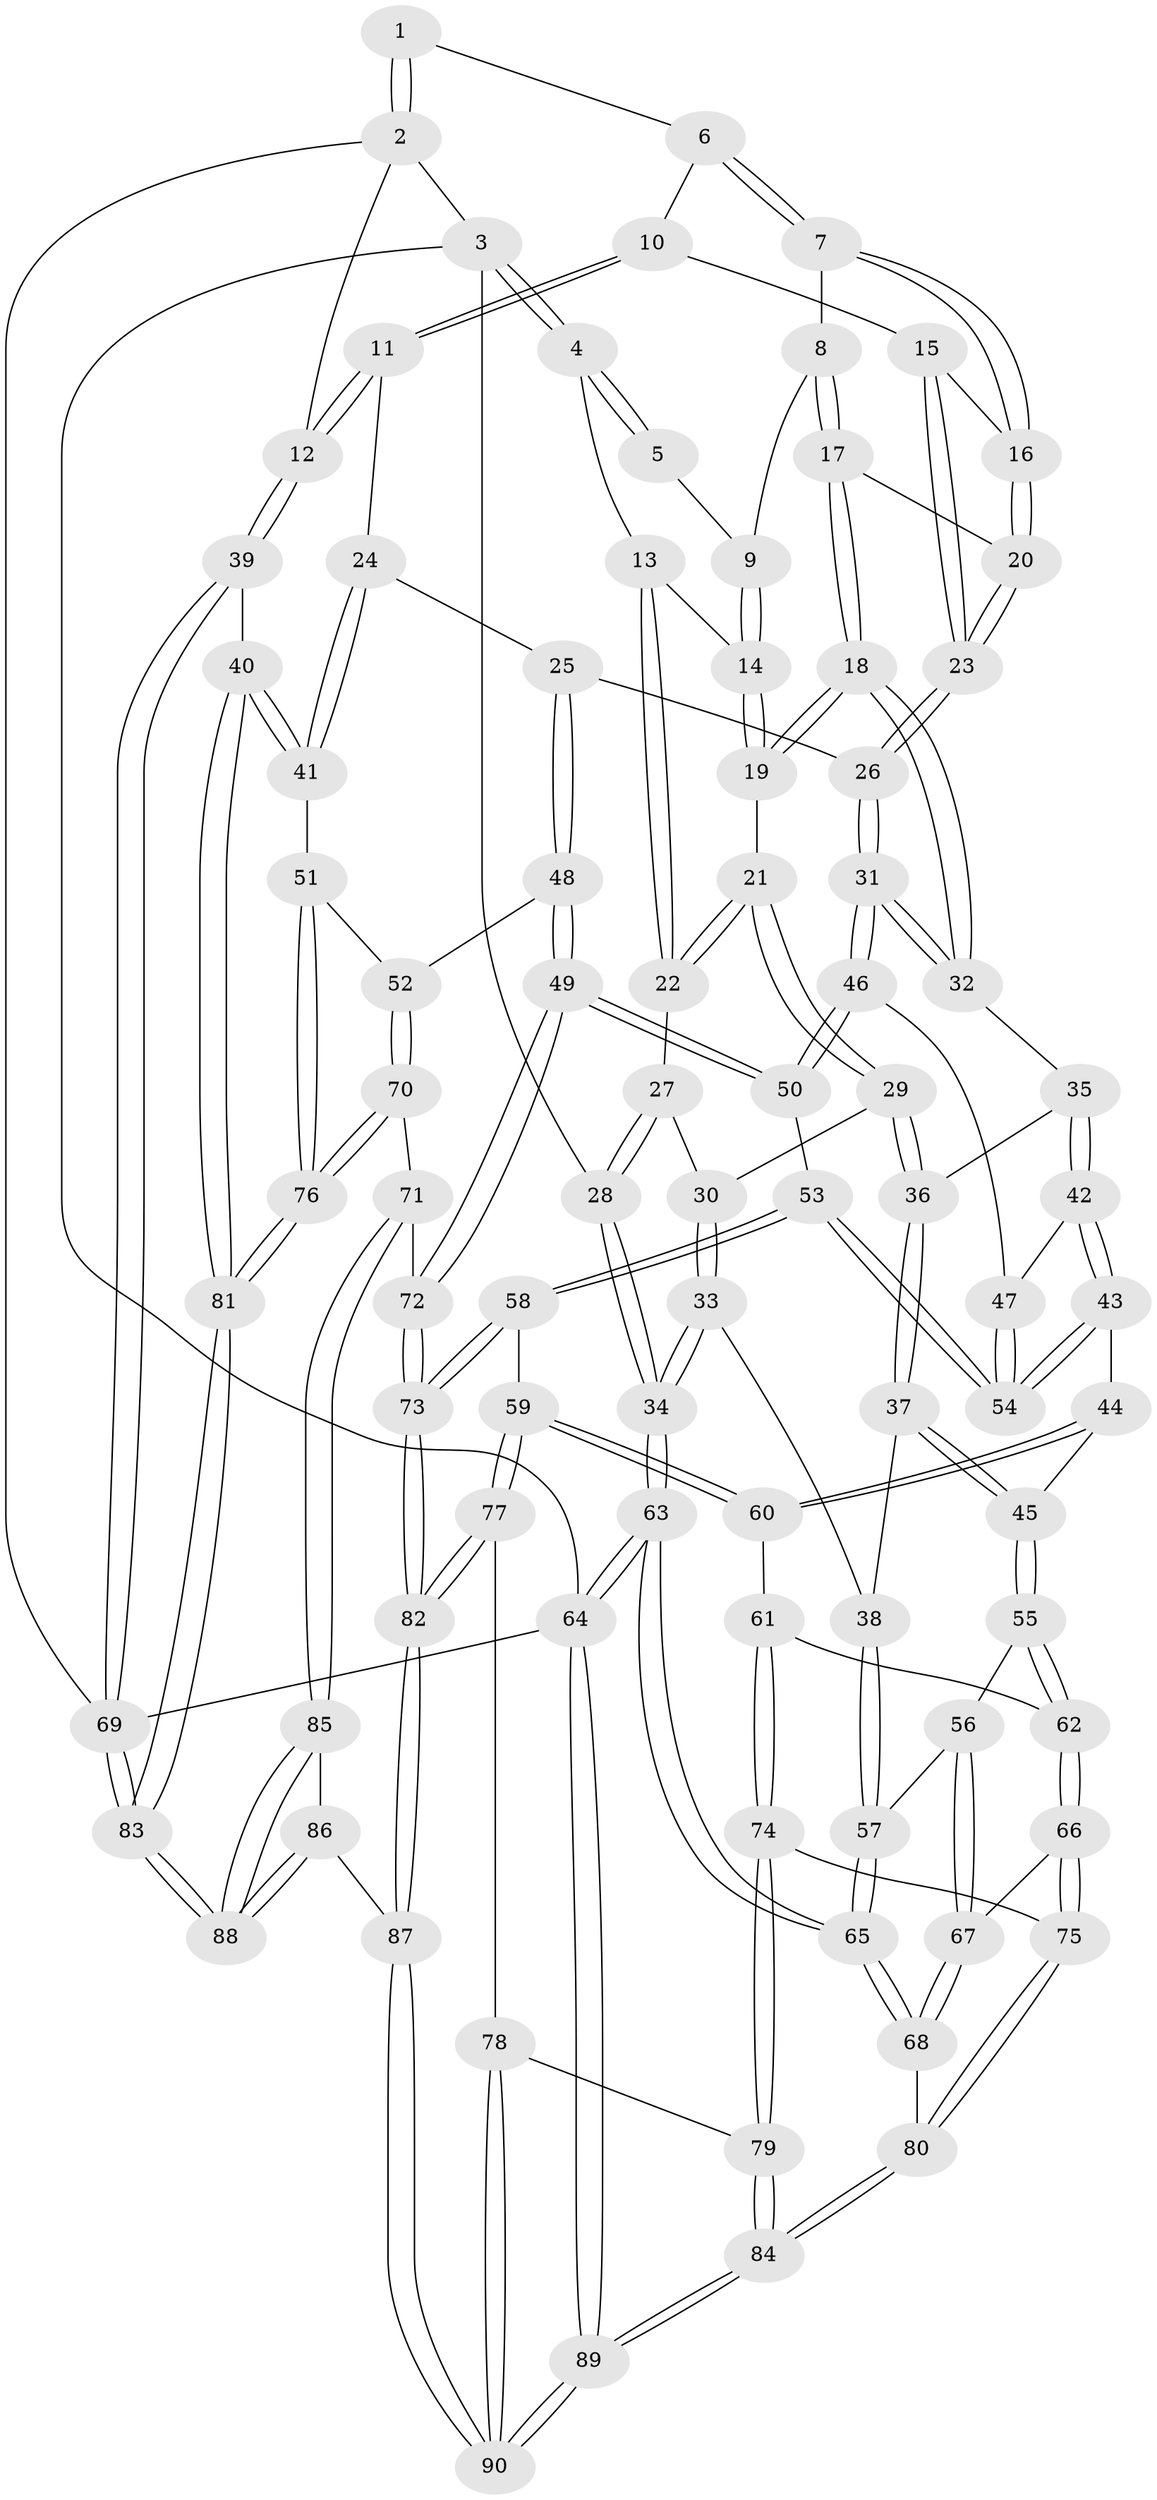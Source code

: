 // Generated by graph-tools (version 1.1) at 2025/27/03/09/25 03:27:14]
// undirected, 90 vertices, 222 edges
graph export_dot {
graph [start="1"]
  node [color=gray90,style=filled];
  1 [pos="+0.5669191085570632+0"];
  2 [pos="+1+0"];
  3 [pos="+0+0"];
  4 [pos="+0+0"];
  5 [pos="+0.45490202849249545+0"];
  6 [pos="+0.5888675416434354+0.020953721420629637"];
  7 [pos="+0.5057423229465586+0.17578798229886053"];
  8 [pos="+0.4619216854936112+0.16329208934112854"];
  9 [pos="+0.39749715850745043+0.07802317155386834"];
  10 [pos="+0.6516337016524899+0.15099183963113533"];
  11 [pos="+0.9994729227957018+0.16922625883452133"];
  12 [pos="+1+0.0752319096449739"];
  13 [pos="+0.19408119901861387+0.10528538320826766"];
  14 [pos="+0.28532378955423543+0.14601670078204065"];
  15 [pos="+0.5984796392943336+0.20905990080844336"];
  16 [pos="+0.511839130905039+0.18139355394726348"];
  17 [pos="+0.37343405663632756+0.29558061864916796"];
  18 [pos="+0.3379776276032546+0.31124751168809833"];
  19 [pos="+0.31565838743038244+0.2964114155660951"];
  20 [pos="+0.4875039527528523+0.301458847284217"];
  21 [pos="+0.22395736079870215+0.31476333543998936"];
  22 [pos="+0.1531588077805722+0.2724481824044683"];
  23 [pos="+0.6301386737193587+0.3986335752468828"];
  24 [pos="+0.7742799595973212+0.3607507795716031"];
  25 [pos="+0.6745520434822417+0.42070966763733963"];
  26 [pos="+0.6394621155516039+0.4147431813115364"];
  27 [pos="+0.09751073926711863+0.27757130823340875"];
  28 [pos="+0+0.28292766811023284"];
  29 [pos="+0.1894797970759646+0.3768651523911527"];
  30 [pos="+0.14751472819531508+0.37517222093133445"];
  31 [pos="+0.5623455176987116+0.46387112352687115"];
  32 [pos="+0.3507789449675619+0.37177368515959464"];
  33 [pos="+0+0.41621299010995355"];
  34 [pos="+0+0.39215425944741245"];
  35 [pos="+0.31676492547411217+0.47012700855474976"];
  36 [pos="+0.19150928382449317+0.46382302513091733"];
  37 [pos="+0.14118822563211467+0.5053930618199153"];
  38 [pos="+0.061566224309284844+0.511472683427558"];
  39 [pos="+1+0.6323297515389623"];
  40 [pos="+1+0.6352586645718432"];
  41 [pos="+0.9628457602928304+0.6295405481782325"];
  42 [pos="+0.3370105975522092+0.523001054626709"];
  43 [pos="+0.3339702953017967+0.5518490863839672"];
  44 [pos="+0.3284778979111038+0.5579527291522831"];
  45 [pos="+0.21464370639147698+0.5905986588009949"];
  46 [pos="+0.5528646478419933+0.47755207984314596"];
  47 [pos="+0.5234785182643268+0.48647160883545015"];
  48 [pos="+0.7420563330440599+0.5824558034035127"];
  49 [pos="+0.6055461222323899+0.7409462847716117"];
  50 [pos="+0.5184028819243225+0.6487384654807236"];
  51 [pos="+0.9056002404095135+0.6352214544190178"];
  52 [pos="+0.8257724123699263+0.6242278169996394"];
  53 [pos="+0.45407972006967523+0.6554799742997933"];
  54 [pos="+0.3965979256130632+0.5956230748206305"];
  55 [pos="+0.20311041994419166+0.6443653135725338"];
  56 [pos="+0.09969655838574314+0.6497089808376917"];
  57 [pos="+0.09554026141573867+0.6479963040473545"];
  58 [pos="+0.3726545616701486+0.7374656945822976"];
  59 [pos="+0.3635668182216692+0.7423159844761131"];
  60 [pos="+0.3068426134985832+0.7013846840079588"];
  61 [pos="+0.25933174370966294+0.7029747165583442"];
  62 [pos="+0.22580819103115166+0.6871891132267404"];
  63 [pos="+0+0.793480987877048"];
  64 [pos="+0+1"];
  65 [pos="+0+0.7797854542869299"];
  66 [pos="+0.16056865184750488+0.7387521378436273"];
  67 [pos="+0.14604439665713057+0.7320337704450095"];
  68 [pos="+0+0.7841148813004958"];
  69 [pos="+1+1"];
  70 [pos="+0.7353087285597869+0.8134206864955711"];
  71 [pos="+0.6819485741741996+0.8067700198580494"];
  72 [pos="+0.6084144615676771+0.7647512150175919"];
  73 [pos="+0.5632870698178533+0.8096946901358671"];
  74 [pos="+0.22063830474882246+0.8265719742997591"];
  75 [pos="+0.16996302190818072+0.8112249649140517"];
  76 [pos="+0.7951711305077531+0.84635135361602"];
  77 [pos="+0.35165949412046615+0.8513943191554699"];
  78 [pos="+0.2901122864424613+0.8549557782340169"];
  79 [pos="+0.24793311614461191+0.8533923571716194"];
  80 [pos="+0.09290693820342452+0.8465838666512231"];
  81 [pos="+0.8323497574428042+0.8868915226586533"];
  82 [pos="+0.45961662271359977+0.9772296288088237"];
  83 [pos="+1+1"];
  84 [pos="+0.14546639074154136+1"];
  85 [pos="+0.67938707062131+0.8365649981556451"];
  86 [pos="+0.5730402461830721+1"];
  87 [pos="+0.4746962280434453+1"];
  88 [pos="+0.7994387367057731+1"];
  89 [pos="+0.12708081178991149+1"];
  90 [pos="+0.21171814116131324+1"];
  1 -- 2;
  1 -- 2;
  1 -- 6;
  2 -- 3;
  2 -- 12;
  2 -- 69;
  3 -- 4;
  3 -- 4;
  3 -- 28;
  3 -- 64;
  4 -- 5;
  4 -- 5;
  4 -- 13;
  5 -- 9;
  6 -- 7;
  6 -- 7;
  6 -- 10;
  7 -- 8;
  7 -- 16;
  7 -- 16;
  8 -- 9;
  8 -- 17;
  8 -- 17;
  9 -- 14;
  9 -- 14;
  10 -- 11;
  10 -- 11;
  10 -- 15;
  11 -- 12;
  11 -- 12;
  11 -- 24;
  12 -- 39;
  12 -- 39;
  13 -- 14;
  13 -- 22;
  13 -- 22;
  14 -- 19;
  14 -- 19;
  15 -- 16;
  15 -- 23;
  15 -- 23;
  16 -- 20;
  16 -- 20;
  17 -- 18;
  17 -- 18;
  17 -- 20;
  18 -- 19;
  18 -- 19;
  18 -- 32;
  18 -- 32;
  19 -- 21;
  20 -- 23;
  20 -- 23;
  21 -- 22;
  21 -- 22;
  21 -- 29;
  21 -- 29;
  22 -- 27;
  23 -- 26;
  23 -- 26;
  24 -- 25;
  24 -- 41;
  24 -- 41;
  25 -- 26;
  25 -- 48;
  25 -- 48;
  26 -- 31;
  26 -- 31;
  27 -- 28;
  27 -- 28;
  27 -- 30;
  28 -- 34;
  28 -- 34;
  29 -- 30;
  29 -- 36;
  29 -- 36;
  30 -- 33;
  30 -- 33;
  31 -- 32;
  31 -- 32;
  31 -- 46;
  31 -- 46;
  32 -- 35;
  33 -- 34;
  33 -- 34;
  33 -- 38;
  34 -- 63;
  34 -- 63;
  35 -- 36;
  35 -- 42;
  35 -- 42;
  36 -- 37;
  36 -- 37;
  37 -- 38;
  37 -- 45;
  37 -- 45;
  38 -- 57;
  38 -- 57;
  39 -- 40;
  39 -- 69;
  39 -- 69;
  40 -- 41;
  40 -- 41;
  40 -- 81;
  40 -- 81;
  41 -- 51;
  42 -- 43;
  42 -- 43;
  42 -- 47;
  43 -- 44;
  43 -- 54;
  43 -- 54;
  44 -- 45;
  44 -- 60;
  44 -- 60;
  45 -- 55;
  45 -- 55;
  46 -- 47;
  46 -- 50;
  46 -- 50;
  47 -- 54;
  47 -- 54;
  48 -- 49;
  48 -- 49;
  48 -- 52;
  49 -- 50;
  49 -- 50;
  49 -- 72;
  49 -- 72;
  50 -- 53;
  51 -- 52;
  51 -- 76;
  51 -- 76;
  52 -- 70;
  52 -- 70;
  53 -- 54;
  53 -- 54;
  53 -- 58;
  53 -- 58;
  55 -- 56;
  55 -- 62;
  55 -- 62;
  56 -- 57;
  56 -- 67;
  56 -- 67;
  57 -- 65;
  57 -- 65;
  58 -- 59;
  58 -- 73;
  58 -- 73;
  59 -- 60;
  59 -- 60;
  59 -- 77;
  59 -- 77;
  60 -- 61;
  61 -- 62;
  61 -- 74;
  61 -- 74;
  62 -- 66;
  62 -- 66;
  63 -- 64;
  63 -- 64;
  63 -- 65;
  63 -- 65;
  64 -- 89;
  64 -- 89;
  64 -- 69;
  65 -- 68;
  65 -- 68;
  66 -- 67;
  66 -- 75;
  66 -- 75;
  67 -- 68;
  67 -- 68;
  68 -- 80;
  69 -- 83;
  69 -- 83;
  70 -- 71;
  70 -- 76;
  70 -- 76;
  71 -- 72;
  71 -- 85;
  71 -- 85;
  72 -- 73;
  72 -- 73;
  73 -- 82;
  73 -- 82;
  74 -- 75;
  74 -- 79;
  74 -- 79;
  75 -- 80;
  75 -- 80;
  76 -- 81;
  76 -- 81;
  77 -- 78;
  77 -- 82;
  77 -- 82;
  78 -- 79;
  78 -- 90;
  78 -- 90;
  79 -- 84;
  79 -- 84;
  80 -- 84;
  80 -- 84;
  81 -- 83;
  81 -- 83;
  82 -- 87;
  82 -- 87;
  83 -- 88;
  83 -- 88;
  84 -- 89;
  84 -- 89;
  85 -- 86;
  85 -- 88;
  85 -- 88;
  86 -- 87;
  86 -- 88;
  86 -- 88;
  87 -- 90;
  87 -- 90;
  89 -- 90;
  89 -- 90;
}
